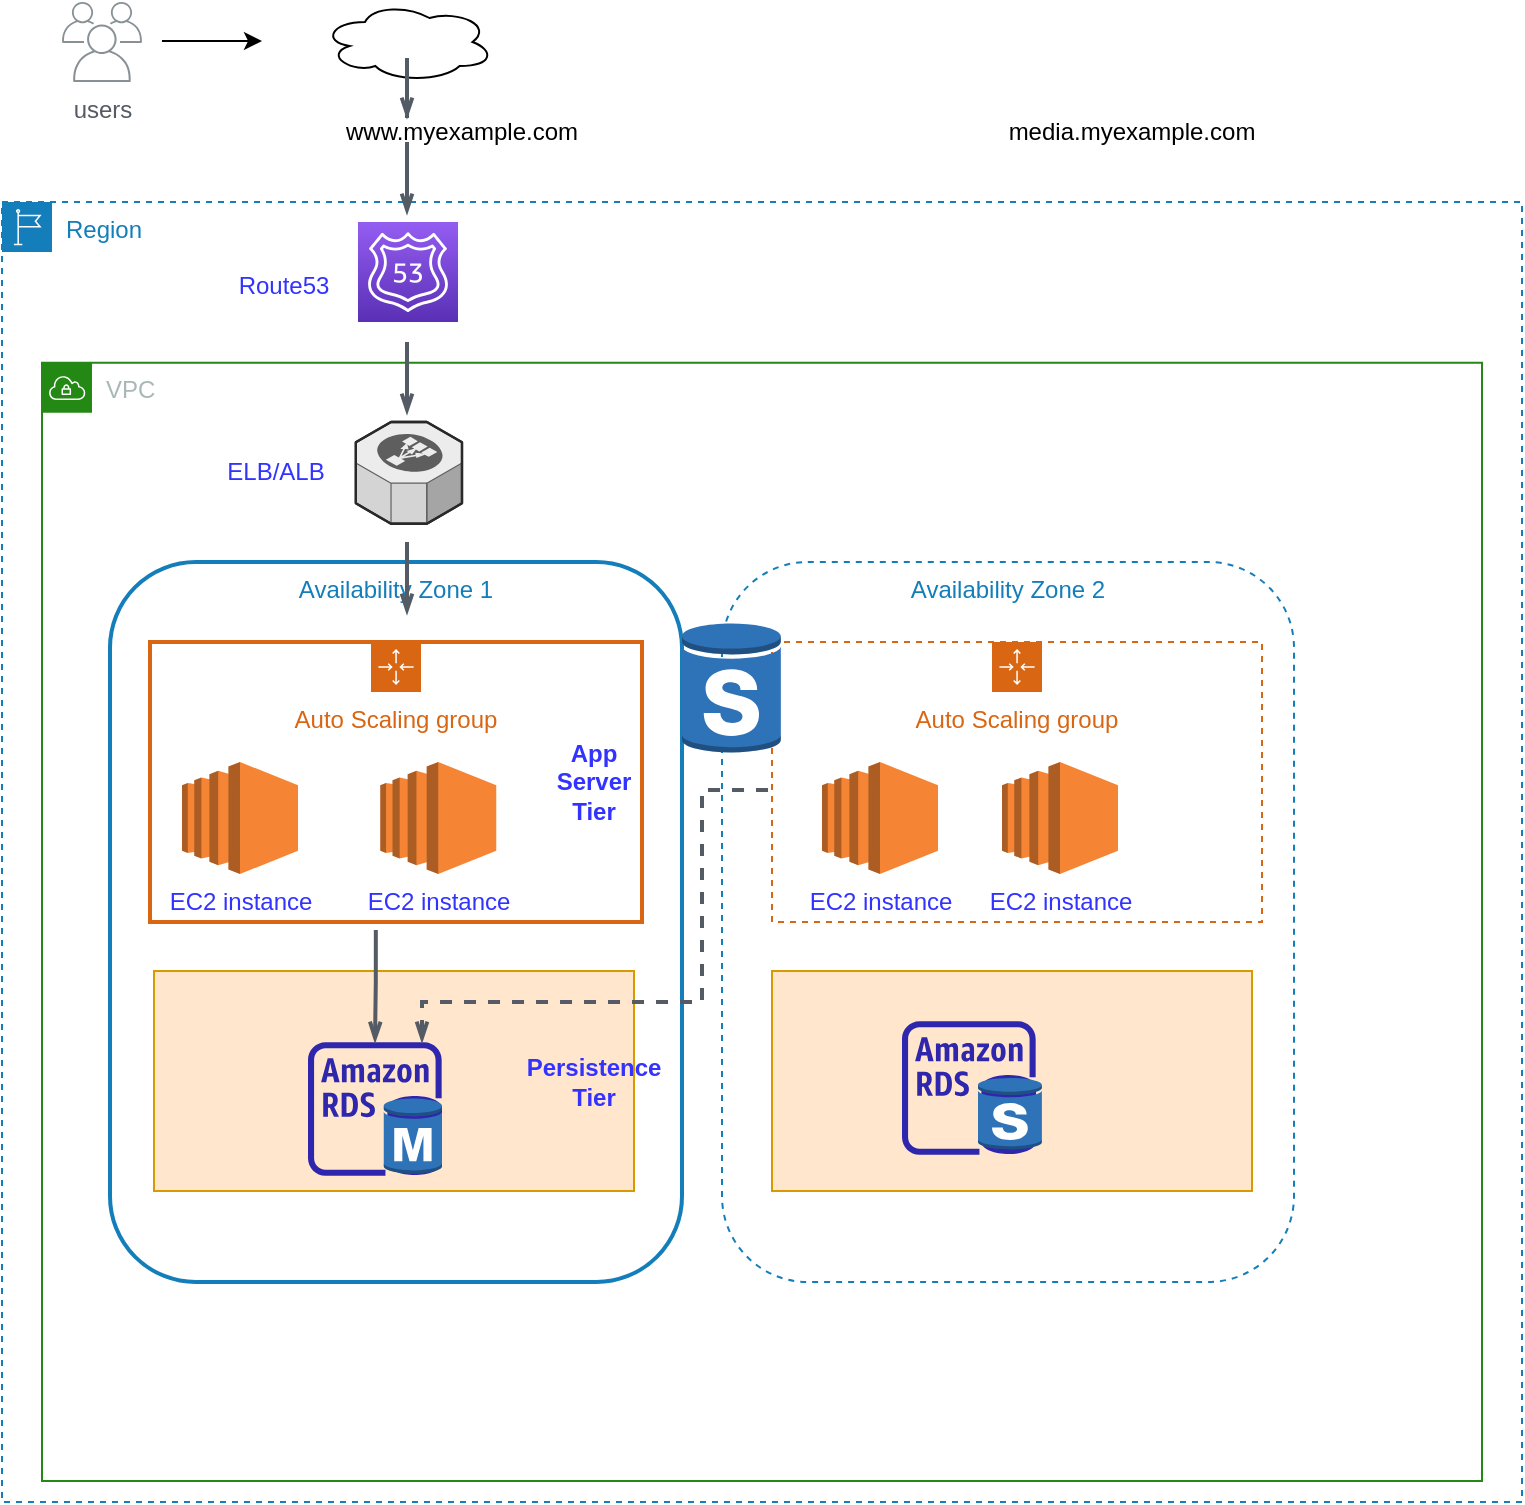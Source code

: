 <mxfile version="15.8.8" type="github">
  <diagram id="7QPhP5ptbd7fljf6I2zj" name="Page-1">
    <mxGraphModel dx="1125" dy="722" grid="1" gridSize="10" guides="1" tooltips="1" connect="1" arrows="1" fold="1" page="1" pageScale="1" pageWidth="827" pageHeight="1169" math="0" shadow="0">
      <root>
        <mxCell id="0" />
        <mxCell id="1" parent="0" />
        <mxCell id="wc5Gg6TmFj6z9xFuZS4I-34" value="VPC" style="points=[[0,0],[0.25,0],[0.5,0],[0.75,0],[1,0],[1,0.25],[1,0.5],[1,0.75],[1,1],[0.75,1],[0.5,1],[0.25,1],[0,1],[0,0.75],[0,0.5],[0,0.25]];outlineConnect=0;gradientColor=none;html=1;whiteSpace=wrap;fontSize=12;fontStyle=0;shape=mxgraph.aws4.group;grIcon=mxgraph.aws4.group_vpc;strokeColor=#248814;fillColor=none;verticalAlign=top;align=left;spacingLeft=30;fontColor=#AAB7B8;dashed=0;" vertex="1" parent="1">
          <mxGeometry x="50" y="240.43" width="720" height="559.13" as="geometry" />
        </mxCell>
        <mxCell id="wc5Gg6TmFj6z9xFuZS4I-15" value="Region" style="points=[[0,0],[0.25,0],[0.5,0],[0.75,0],[1,0],[1,0.25],[1,0.5],[1,0.75],[1,1],[0.75,1],[0.5,1],[0.25,1],[0,1],[0,0.75],[0,0.5],[0,0.25]];outlineConnect=0;gradientColor=none;html=1;whiteSpace=wrap;fontSize=12;fontStyle=0;shape=mxgraph.aws4.group;grIcon=mxgraph.aws4.group_region;strokeColor=#147EBA;fillColor=none;verticalAlign=top;align=left;spacingLeft=30;fontColor=#147EBA;dashed=1;" vertex="1" parent="1">
          <mxGeometry x="30" y="160" width="760" height="650" as="geometry" />
        </mxCell>
        <mxCell id="wc5Gg6TmFj6z9xFuZS4I-28" value="Availability Zone 1" style="fillColor=none;strokeColor=#147EBA;verticalAlign=top;fontStyle=0;fontColor=#147EBA;rounded=1;glass=0;strokeWidth=2;" vertex="1" parent="1">
          <mxGeometry x="84" y="340" width="286" height="360" as="geometry" />
        </mxCell>
        <mxCell id="wc5Gg6TmFj6z9xFuZS4I-39" value="" style="fillColor=#ffe6cc;strokeColor=#d79b00;dashed=0;verticalAlign=top;fontStyle=0;" vertex="1" parent="1">
          <mxGeometry x="106" y="544.5" width="240" height="110" as="geometry" />
        </mxCell>
        <mxCell id="wc5Gg6TmFj6z9xFuZS4I-3" value="" style="ellipse;shape=cloud;whiteSpace=wrap;html=1;" vertex="1" parent="1">
          <mxGeometry x="190" y="60" width="86" height="40" as="geometry" />
        </mxCell>
        <mxCell id="wc5Gg6TmFj6z9xFuZS4I-8" value="" style="endArrow=classic;html=1;rounded=0;exitX=0.5;exitY=0.5;exitDx=0;exitDy=0;exitPerimeter=0;" edge="1" parent="1">
          <mxGeometry width="50" height="50" relative="1" as="geometry">
            <mxPoint x="110" y="79.5" as="sourcePoint" />
            <mxPoint x="160" y="79.5" as="targetPoint" />
          </mxGeometry>
        </mxCell>
        <mxCell id="wc5Gg6TmFj6z9xFuZS4I-9" value="www.myexample.com" style="text;html=1;strokeColor=none;fillColor=none;align=center;verticalAlign=middle;whiteSpace=wrap;rounded=0;" vertex="1" parent="1">
          <mxGeometry x="200" y="120" width="120" height="10" as="geometry" />
        </mxCell>
        <mxCell id="wc5Gg6TmFj6z9xFuZS4I-10" value="media.myexample.com" style="text;html=1;strokeColor=none;fillColor=none;align=center;verticalAlign=middle;whiteSpace=wrap;rounded=0;" vertex="1" parent="1">
          <mxGeometry x="535" y="120" width="120" height="10" as="geometry" />
        </mxCell>
        <mxCell id="wc5Gg6TmFj6z9xFuZS4I-16" value="users" style="sketch=0;outlineConnect=0;gradientColor=none;fontColor=#545B64;strokeColor=none;fillColor=#879196;dashed=0;verticalLabelPosition=bottom;verticalAlign=top;align=center;html=1;fontSize=12;fontStyle=0;aspect=fixed;shape=mxgraph.aws4.illustration_users;pointerEvents=1" vertex="1" parent="1">
          <mxGeometry x="60" y="60" width="40" height="40" as="geometry" />
        </mxCell>
        <mxCell id="wc5Gg6TmFj6z9xFuZS4I-18" value="" style="sketch=0;points=[[0,0,0],[0.25,0,0],[0.5,0,0],[0.75,0,0],[1,0,0],[0,1,0],[0.25,1,0],[0.5,1,0],[0.75,1,0],[1,1,0],[0,0.25,0],[0,0.5,0],[0,0.75,0],[1,0.25,0],[1,0.5,0],[1,0.75,0]];outlineConnect=0;fontColor=#232F3E;gradientColor=#945DF2;gradientDirection=north;fillColor=#5A30B5;strokeColor=#ffffff;dashed=0;verticalLabelPosition=bottom;verticalAlign=top;align=center;html=1;fontSize=12;fontStyle=0;aspect=fixed;shape=mxgraph.aws4.resourceIcon;resIcon=mxgraph.aws4.route_53;" vertex="1" parent="1">
          <mxGeometry x="208" y="170" width="50" height="50" as="geometry" />
        </mxCell>
        <mxCell id="wc5Gg6TmFj6z9xFuZS4I-19" value="" style="edgeStyle=orthogonalEdgeStyle;html=1;endArrow=openThin;elbow=vertical;startArrow=none;endFill=0;strokeColor=#545B64;rounded=0;strokeWidth=2;" edge="1" parent="1">
          <mxGeometry width="100" relative="1" as="geometry">
            <mxPoint x="232.5" y="147" as="sourcePoint" />
            <mxPoint x="232.5" y="166" as="targetPoint" />
            <Array as="points">
              <mxPoint x="232.5" y="130" />
              <mxPoint x="232.5" y="130" />
            </Array>
          </mxGeometry>
        </mxCell>
        <mxCell id="wc5Gg6TmFj6z9xFuZS4I-20" value="" style="edgeStyle=orthogonalEdgeStyle;html=1;endArrow=openThin;elbow=vertical;startArrow=none;endFill=0;strokeColor=#545B64;rounded=0;arcSize=9;strokeWidth=2;" edge="1" parent="1">
          <mxGeometry width="100" relative="1" as="geometry">
            <mxPoint x="232.5" y="118" as="sourcePoint" />
            <mxPoint x="232.5" y="118" as="targetPoint" />
            <Array as="points">
              <mxPoint x="232.5" y="88" />
              <mxPoint x="232.5" y="88" />
            </Array>
          </mxGeometry>
        </mxCell>
        <mxCell id="wc5Gg6TmFj6z9xFuZS4I-21" value="Route53" style="text;html=1;strokeColor=none;fillColor=none;align=center;verticalAlign=middle;whiteSpace=wrap;rounded=0;fontColor=#3333FF;" vertex="1" parent="1">
          <mxGeometry x="131" y="197" width="80" height="10" as="geometry" />
        </mxCell>
        <mxCell id="wc5Gg6TmFj6z9xFuZS4I-23" value="" style="edgeStyle=orthogonalEdgeStyle;html=1;endArrow=openThin;elbow=vertical;startArrow=none;endFill=0;strokeColor=#545B64;rounded=0;strokeWidth=2;" edge="1" parent="1">
          <mxGeometry width="100" relative="1" as="geometry">
            <mxPoint x="232.5" y="247" as="sourcePoint" />
            <mxPoint x="232.5" y="266" as="targetPoint" />
            <Array as="points">
              <mxPoint x="232.5" y="230" />
              <mxPoint x="232.5" y="230" />
            </Array>
          </mxGeometry>
        </mxCell>
        <mxCell id="wc5Gg6TmFj6z9xFuZS4I-24" value="" style="verticalLabelPosition=bottom;html=1;verticalAlign=top;strokeWidth=1;align=center;outlineConnect=0;dashed=0;outlineConnect=0;shape=mxgraph.aws3d.elasticLoadBalancing;fillColor=#ECECEC;strokeColor=#5E5E5E;aspect=fixed;" vertex="1" parent="1">
          <mxGeometry x="206.92" y="270" width="53.08" height="50.87" as="geometry" />
        </mxCell>
        <mxCell id="wc5Gg6TmFj6z9xFuZS4I-25" value="ELB/ALB" style="text;html=1;strokeColor=none;fillColor=none;align=center;verticalAlign=middle;whiteSpace=wrap;rounded=0;fontColor=#3333FF;" vertex="1" parent="1">
          <mxGeometry x="126.92" y="290.43" width="80" height="10" as="geometry" />
        </mxCell>
        <mxCell id="wc5Gg6TmFj6z9xFuZS4I-26" value="" style="edgeStyle=orthogonalEdgeStyle;html=1;endArrow=openThin;elbow=vertical;startArrow=none;endFill=0;strokeColor=#545B64;rounded=0;strokeWidth=2;" edge="1" parent="1">
          <mxGeometry width="100" relative="1" as="geometry">
            <mxPoint x="232.5" y="347" as="sourcePoint" />
            <mxPoint x="232.5" y="366" as="targetPoint" />
            <Array as="points">
              <mxPoint x="232.5" y="330" />
              <mxPoint x="232.5" y="330" />
            </Array>
          </mxGeometry>
        </mxCell>
        <mxCell id="wc5Gg6TmFj6z9xFuZS4I-31" value="Auto Scaling group" style="points=[[0,0],[0.25,0],[0.5,0],[0.75,0],[1,0],[1,0.25],[1,0.5],[1,0.75],[1,1],[0.75,1],[0.5,1],[0.25,1],[0,1],[0,0.75],[0,0.5],[0,0.25]];outlineConnect=0;gradientColor=none;html=1;whiteSpace=wrap;fontSize=12;fontStyle=0;shape=mxgraph.aws4.groupCenter;grIcon=mxgraph.aws4.group_auto_scaling_group;grStroke=1;strokeColor=#D86613;fillColor=none;verticalAlign=top;align=center;fontColor=#D86613;spacingTop=25;shadow=0;sketch=0;strokeWidth=2;" vertex="1" parent="1">
          <mxGeometry x="104" y="380" width="246" height="140" as="geometry" />
        </mxCell>
        <mxCell id="wc5Gg6TmFj6z9xFuZS4I-32" value="EC2 instance" style="outlineConnect=0;dashed=0;verticalLabelPosition=bottom;verticalAlign=top;align=center;html=1;shape=mxgraph.aws3.ec2;fillColor=#F58534;gradientColor=none;fontColor=#3333FF;" vertex="1" parent="1">
          <mxGeometry x="120" y="440" width="58" height="56" as="geometry" />
        </mxCell>
        <mxCell id="wc5Gg6TmFj6z9xFuZS4I-33" value="EC2 instance" style="outlineConnect=0;dashed=0;verticalLabelPosition=bottom;verticalAlign=top;align=center;html=1;shape=mxgraph.aws3.ec2;fillColor=#F58534;gradientColor=none;fontColor=#3333FF;" vertex="1" parent="1">
          <mxGeometry x="219.13" y="440" width="58" height="56" as="geometry" />
        </mxCell>
        <mxCell id="wc5Gg6TmFj6z9xFuZS4I-35" value="&lt;b&gt;App Server Tier&lt;/b&gt;" style="text;html=1;strokeColor=none;fillColor=none;align=center;verticalAlign=middle;whiteSpace=wrap;rounded=0;fontColor=#3333FF;perimeter=rectanglePerimeter;horizontal=1;" vertex="1" parent="1">
          <mxGeometry x="306" y="390" width="40" height="120" as="geometry" />
        </mxCell>
        <mxCell id="wc5Gg6TmFj6z9xFuZS4I-37" value="" style="sketch=0;outlineConnect=0;fontColor=#232F3E;gradientColor=none;fillColor=#2E27AD;strokeColor=none;dashed=0;verticalLabelPosition=bottom;verticalAlign=top;align=center;html=1;fontSize=12;fontStyle=0;aspect=fixed;pointerEvents=1;shape=mxgraph.aws4.rds_instance;" vertex="1" parent="1">
          <mxGeometry x="183" y="580" width="67" height="67" as="geometry" />
        </mxCell>
        <mxCell id="wc5Gg6TmFj6z9xFuZS4I-38" value="" style="outlineConnect=0;dashed=0;verticalLabelPosition=bottom;verticalAlign=top;align=center;html=1;shape=mxgraph.aws3.rds_db_instance;fillColor=#2E73B8;gradientColor=none;fontColor=#3333FF;" vertex="1" parent="1">
          <mxGeometry x="220.88" y="607.5" width="29.12" height="39" as="geometry" />
        </mxCell>
        <mxCell id="wc5Gg6TmFj6z9xFuZS4I-40" value="&lt;b&gt;Persistence Tier&lt;/b&gt;" style="text;html=1;strokeColor=none;fillColor=none;align=center;verticalAlign=middle;whiteSpace=wrap;rounded=0;fontColor=#3333FF;perimeter=rectanglePerimeter;horizontal=1;" vertex="1" parent="1">
          <mxGeometry x="306" y="539.5" width="40" height="120" as="geometry" />
        </mxCell>
        <mxCell id="wc5Gg6TmFj6z9xFuZS4I-43" value="Availability Zone 2" style="fillColor=default;strokeColor=#147EBA;dashed=1;verticalAlign=top;fontStyle=0;fontColor=#147EBA;rounded=1;" vertex="1" parent="1">
          <mxGeometry x="390" y="340" width="286" height="360" as="geometry" />
        </mxCell>
        <mxCell id="wc5Gg6TmFj6z9xFuZS4I-44" value="Auto Scaling group" style="points=[[0,0],[0.25,0],[0.5,0],[0.75,0],[1,0],[1,0.25],[1,0.5],[1,0.75],[1,1],[0.75,1],[0.5,1],[0.25,1],[0,1],[0,0.75],[0,0.5],[0,0.25]];outlineConnect=0;gradientColor=none;html=1;whiteSpace=wrap;fontSize=12;fontStyle=0;shape=mxgraph.aws4.groupCenter;grIcon=mxgraph.aws4.group_auto_scaling_group;grStroke=1;strokeColor=#D86613;fillColor=none;verticalAlign=top;align=center;fontColor=#D86613;spacingTop=25;dashed=1;" vertex="1" parent="1">
          <mxGeometry x="415" y="380" width="245" height="140" as="geometry" />
        </mxCell>
        <mxCell id="wc5Gg6TmFj6z9xFuZS4I-45" value="EC2 instance" style="outlineConnect=0;dashed=0;verticalLabelPosition=bottom;verticalAlign=top;align=center;html=1;shape=mxgraph.aws3.ec2;fillColor=#F58534;gradientColor=none;fontColor=#3333FF;" vertex="1" parent="1">
          <mxGeometry x="440" y="440" width="58" height="56" as="geometry" />
        </mxCell>
        <mxCell id="wc5Gg6TmFj6z9xFuZS4I-46" value="EC2 instance" style="outlineConnect=0;dashed=0;verticalLabelPosition=bottom;verticalAlign=top;align=center;html=1;shape=mxgraph.aws3.ec2;fillColor=#F58534;gradientColor=none;fontColor=#3333FF;" vertex="1" parent="1">
          <mxGeometry x="530" y="440" width="58" height="56" as="geometry" />
        </mxCell>
        <mxCell id="wc5Gg6TmFj6z9xFuZS4I-47" value="" style="fillColor=#ffe6cc;strokeColor=#d79b00;dashed=0;verticalAlign=top;fontStyle=0;" vertex="1" parent="1">
          <mxGeometry x="415" y="544.5" width="240" height="110" as="geometry" />
        </mxCell>
        <mxCell id="wc5Gg6TmFj6z9xFuZS4I-48" value="" style="edgeStyle=orthogonalEdgeStyle;html=1;endArrow=openThin;elbow=vertical;startArrow=none;endFill=0;strokeColor=#545B64;rounded=0;strokeWidth=2;exitX=0.459;exitY=1.029;exitDx=0;exitDy=0;exitPerimeter=0;" edge="1" parent="1" source="wc5Gg6TmFj6z9xFuZS4I-31" target="wc5Gg6TmFj6z9xFuZS4I-37">
          <mxGeometry width="100" relative="1" as="geometry">
            <mxPoint x="190.03" y="547" as="sourcePoint" />
            <mxPoint x="190.03" y="566" as="targetPoint" />
            <Array as="points" />
          </mxGeometry>
        </mxCell>
        <mxCell id="wc5Gg6TmFj6z9xFuZS4I-50" value="" style="edgeStyle=orthogonalEdgeStyle;html=1;endArrow=openThin;elbow=vertical;startArrow=none;endFill=0;strokeColor=#545B64;rounded=0;strokeWidth=2;exitX=0.459;exitY=1.029;exitDx=0;exitDy=0;exitPerimeter=0;dashed=1;" edge="1" parent="1" target="wc5Gg6TmFj6z9xFuZS4I-37">
          <mxGeometry width="100" relative="1" as="geometry">
            <mxPoint x="413.014" y="453.98" as="sourcePoint" />
            <mxPoint x="412.6" y="510.004" as="targetPoint" />
            <Array as="points">
              <mxPoint x="380" y="454" />
              <mxPoint x="380" y="560" />
              <mxPoint x="240" y="560" />
            </Array>
          </mxGeometry>
        </mxCell>
        <mxCell id="wc5Gg6TmFj6z9xFuZS4I-51" value="" style="sketch=0;outlineConnect=0;fontColor=#232F3E;gradientColor=none;fillColor=#2E27AD;strokeColor=none;dashed=0;verticalLabelPosition=bottom;verticalAlign=top;align=center;html=1;fontSize=12;fontStyle=0;aspect=fixed;pointerEvents=1;shape=mxgraph.aws4.rds_instance;" vertex="1" parent="1">
          <mxGeometry x="480" y="569.5" width="67" height="67" as="geometry" />
        </mxCell>
        <mxCell id="wc5Gg6TmFj6z9xFuZS4I-53" value="" style="outlineConnect=0;dashed=0;verticalLabelPosition=bottom;verticalAlign=top;align=center;html=1;shape=mxgraph.aws3.rds_db_instance_standby_multi_az;fillColor=#2E73B8;gradientColor=none;rounded=1;shadow=0;glass=0;sketch=0;fontColor=#3333FF;strokeWidth=2;" vertex="1" parent="1">
          <mxGeometry x="370" y="370" width="49.5" height="66" as="geometry" />
        </mxCell>
        <mxCell id="wc5Gg6TmFj6z9xFuZS4I-54" value="" style="outlineConnect=0;dashed=0;verticalLabelPosition=bottom;verticalAlign=top;align=center;html=1;shape=mxgraph.aws3.rds_db_instance_standby_multi_az;fillColor=#2E73B8;gradientColor=none;rounded=1;shadow=0;glass=0;sketch=0;fontColor=#3333FF;strokeWidth=2;" vertex="1" parent="1">
          <mxGeometry x="518" y="597.5" width="32" height="36.5" as="geometry" />
        </mxCell>
      </root>
    </mxGraphModel>
  </diagram>
</mxfile>
